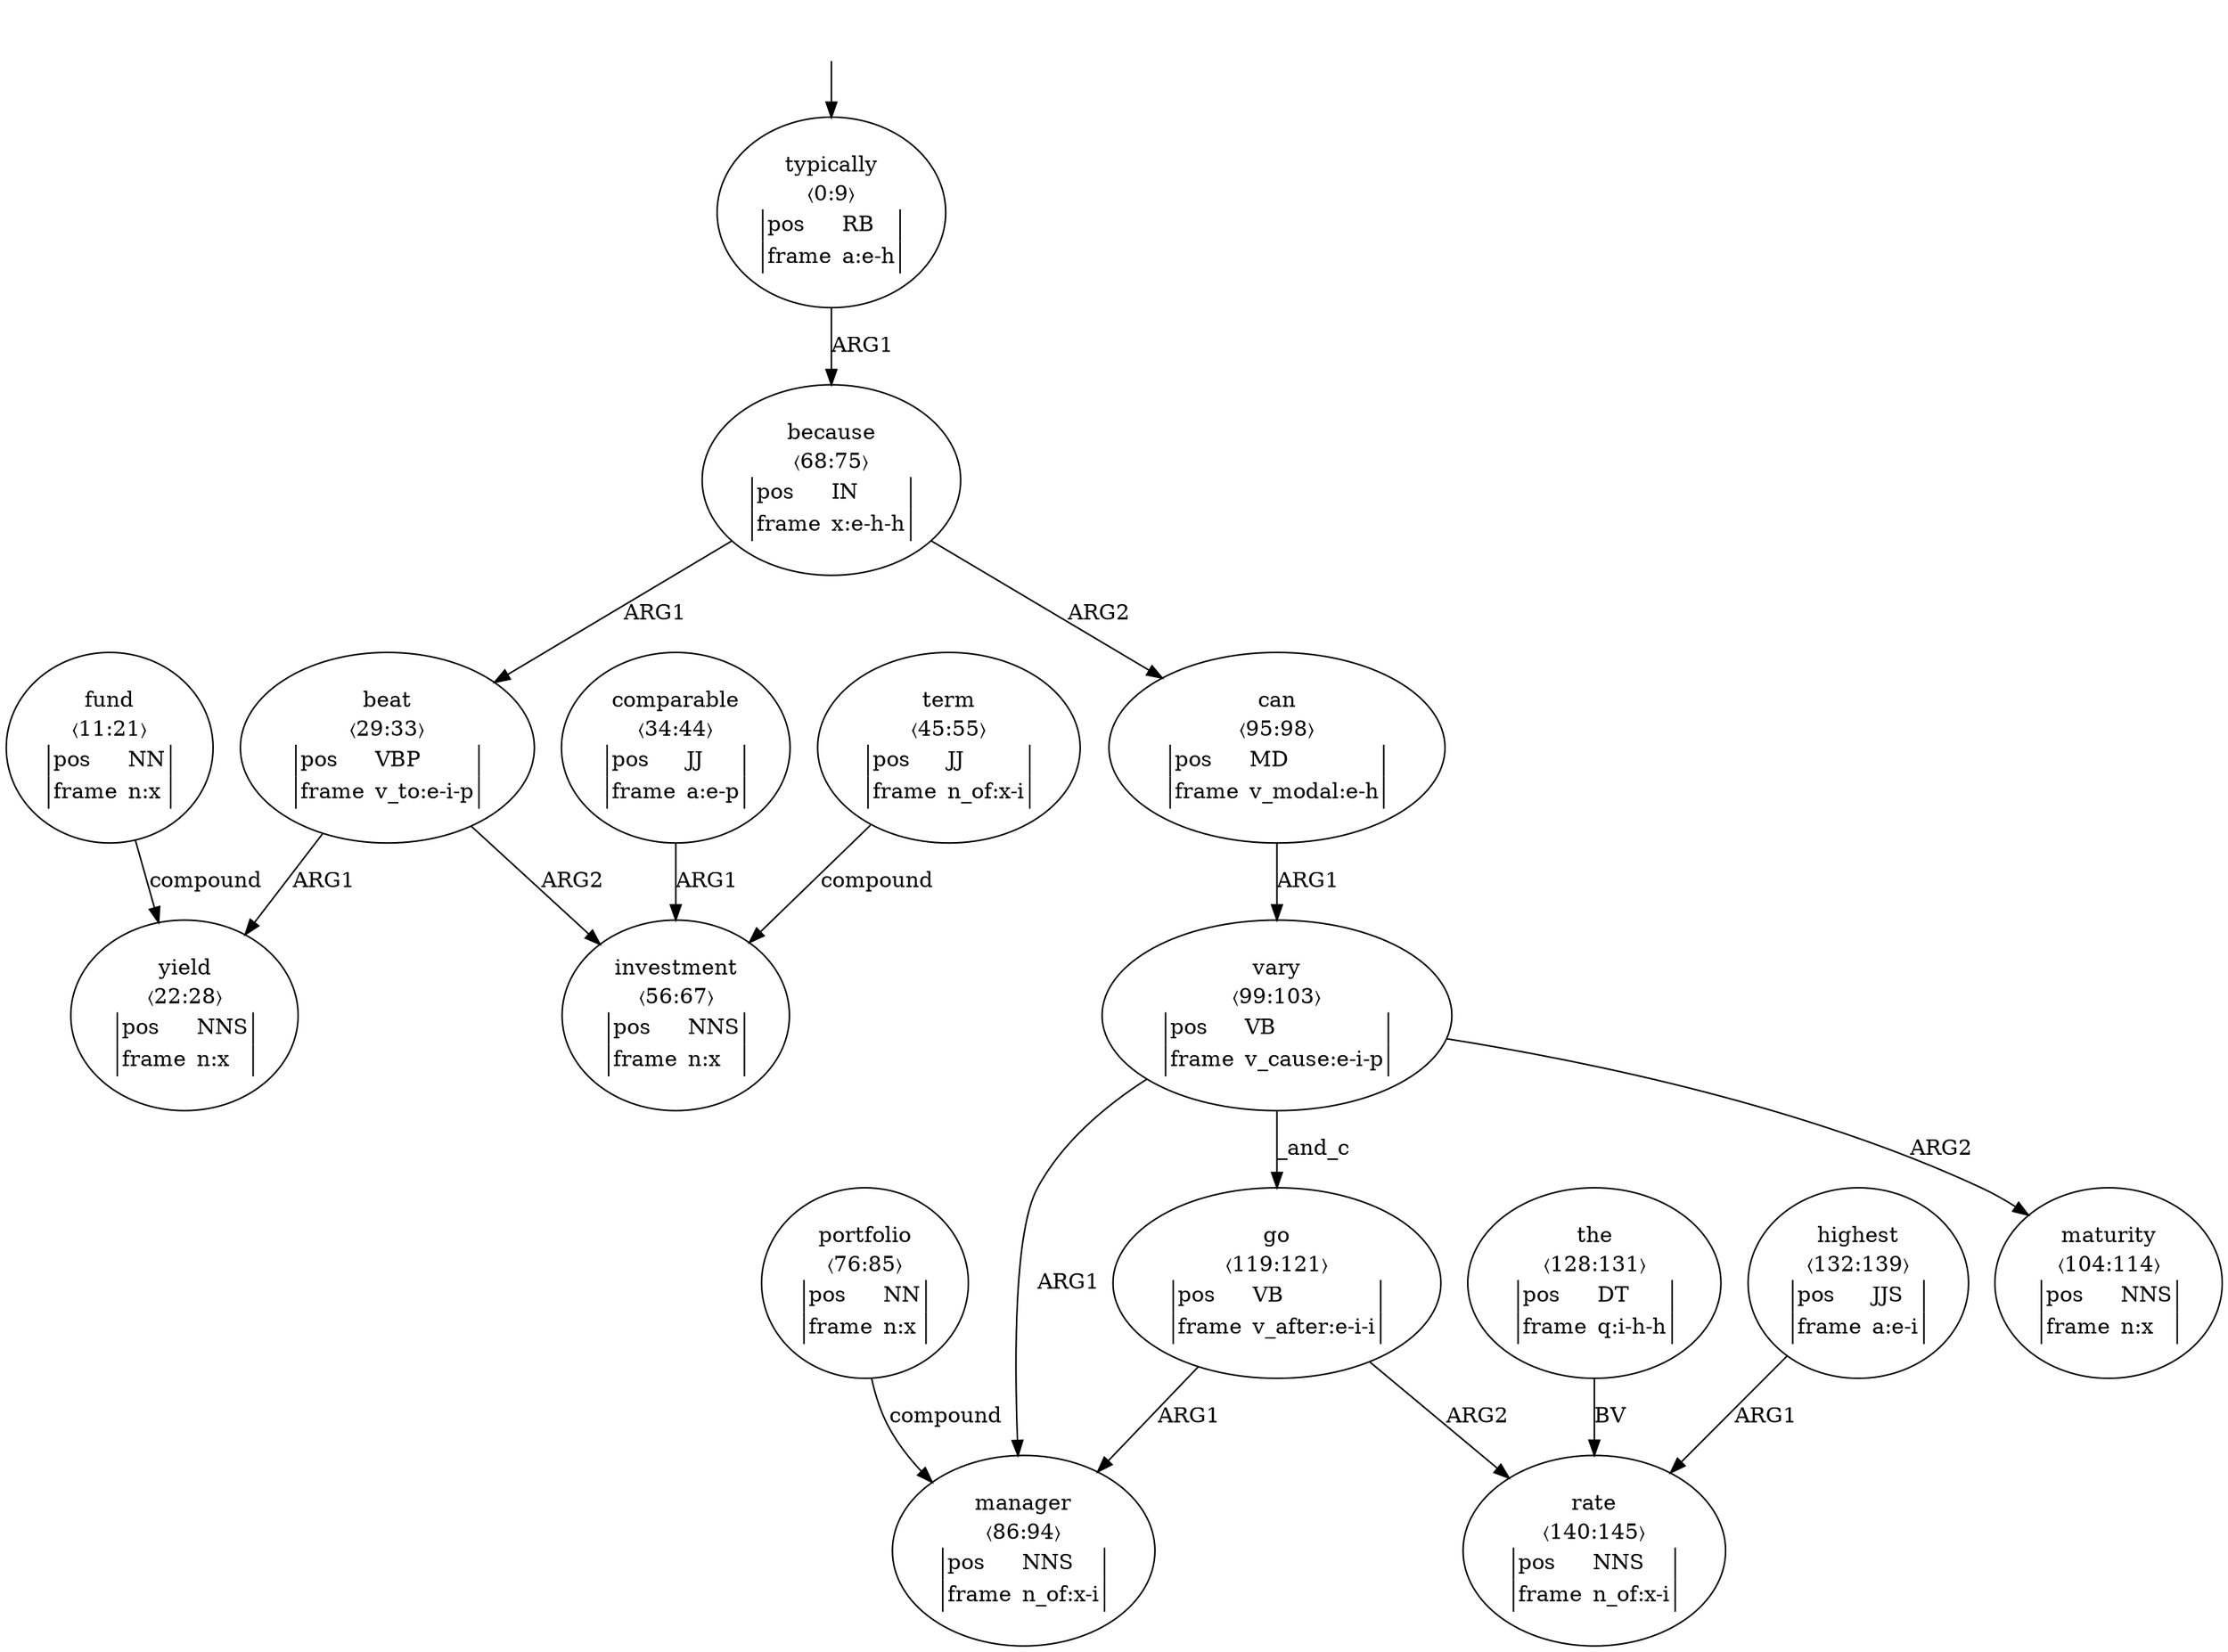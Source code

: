 digraph "20004012" {
  top [ style=invis ];
  top -> 0;
  0 [ label=<<table align="center" border="0" cellspacing="0"><tr><td colspan="2">typically</td></tr><tr><td colspan="2">〈0:9〉</td></tr><tr><td sides="l" border="1" align="left">pos</td><td sides="r" border="1" align="left">RB</td></tr><tr><td sides="l" border="1" align="left">frame</td><td sides="r" border="1" align="left">a:e-h</td></tr></table>> ];
  2 [ label=<<table align="center" border="0" cellspacing="0"><tr><td colspan="2">fund</td></tr><tr><td colspan="2">〈11:21〉</td></tr><tr><td sides="l" border="1" align="left">pos</td><td sides="r" border="1" align="left">NN</td></tr><tr><td sides="l" border="1" align="left">frame</td><td sides="r" border="1" align="left">n:x</td></tr></table>> ];
  3 [ label=<<table align="center" border="0" cellspacing="0"><tr><td colspan="2">yield</td></tr><tr><td colspan="2">〈22:28〉</td></tr><tr><td sides="l" border="1" align="left">pos</td><td sides="r" border="1" align="left">NNS</td></tr><tr><td sides="l" border="1" align="left">frame</td><td sides="r" border="1" align="left">n:x</td></tr></table>> ];
  4 [ label=<<table align="center" border="0" cellspacing="0"><tr><td colspan="2">beat</td></tr><tr><td colspan="2">〈29:33〉</td></tr><tr><td sides="l" border="1" align="left">pos</td><td sides="r" border="1" align="left">VBP</td></tr><tr><td sides="l" border="1" align="left">frame</td><td sides="r" border="1" align="left">v_to:e-i-p</td></tr></table>> ];
  5 [ label=<<table align="center" border="0" cellspacing="0"><tr><td colspan="2">comparable</td></tr><tr><td colspan="2">〈34:44〉</td></tr><tr><td sides="l" border="1" align="left">pos</td><td sides="r" border="1" align="left">JJ</td></tr><tr><td sides="l" border="1" align="left">frame</td><td sides="r" border="1" align="left">a:e-p</td></tr></table>> ];
  6 [ label=<<table align="center" border="0" cellspacing="0"><tr><td colspan="2">term</td></tr><tr><td colspan="2">〈45:55〉</td></tr><tr><td sides="l" border="1" align="left">pos</td><td sides="r" border="1" align="left">JJ</td></tr><tr><td sides="l" border="1" align="left">frame</td><td sides="r" border="1" align="left">n_of:x-i</td></tr></table>> ];
  7 [ label=<<table align="center" border="0" cellspacing="0"><tr><td colspan="2">investment</td></tr><tr><td colspan="2">〈56:67〉</td></tr><tr><td sides="l" border="1" align="left">pos</td><td sides="r" border="1" align="left">NNS</td></tr><tr><td sides="l" border="1" align="left">frame</td><td sides="r" border="1" align="left">n:x</td></tr></table>> ];
  8 [ label=<<table align="center" border="0" cellspacing="0"><tr><td colspan="2">because</td></tr><tr><td colspan="2">〈68:75〉</td></tr><tr><td sides="l" border="1" align="left">pos</td><td sides="r" border="1" align="left">IN</td></tr><tr><td sides="l" border="1" align="left">frame</td><td sides="r" border="1" align="left">x:e-h-h</td></tr></table>> ];
  9 [ label=<<table align="center" border="0" cellspacing="0"><tr><td colspan="2">portfolio</td></tr><tr><td colspan="2">〈76:85〉</td></tr><tr><td sides="l" border="1" align="left">pos</td><td sides="r" border="1" align="left">NN</td></tr><tr><td sides="l" border="1" align="left">frame</td><td sides="r" border="1" align="left">n:x</td></tr></table>> ];
  10 [ label=<<table align="center" border="0" cellspacing="0"><tr><td colspan="2">manager</td></tr><tr><td colspan="2">〈86:94〉</td></tr><tr><td sides="l" border="1" align="left">pos</td><td sides="r" border="1" align="left">NNS</td></tr><tr><td sides="l" border="1" align="left">frame</td><td sides="r" border="1" align="left">n_of:x-i</td></tr></table>> ];
  11 [ label=<<table align="center" border="0" cellspacing="0"><tr><td colspan="2">can</td></tr><tr><td colspan="2">〈95:98〉</td></tr><tr><td sides="l" border="1" align="left">pos</td><td sides="r" border="1" align="left">MD</td></tr><tr><td sides="l" border="1" align="left">frame</td><td sides="r" border="1" align="left">v_modal:e-h</td></tr></table>> ];
  12 [ label=<<table align="center" border="0" cellspacing="0"><tr><td colspan="2">vary</td></tr><tr><td colspan="2">〈99:103〉</td></tr><tr><td sides="l" border="1" align="left">pos</td><td sides="r" border="1" align="left">VB</td></tr><tr><td sides="l" border="1" align="left">frame</td><td sides="r" border="1" align="left">v_cause:e-i-p</td></tr></table>> ];
  13 [ label=<<table align="center" border="0" cellspacing="0"><tr><td colspan="2">maturity</td></tr><tr><td colspan="2">〈104:114〉</td></tr><tr><td sides="l" border="1" align="left">pos</td><td sides="r" border="1" align="left">NNS</td></tr><tr><td sides="l" border="1" align="left">frame</td><td sides="r" border="1" align="left">n:x</td></tr></table>> ];
  15 [ label=<<table align="center" border="0" cellspacing="0"><tr><td colspan="2">go</td></tr><tr><td colspan="2">〈119:121〉</td></tr><tr><td sides="l" border="1" align="left">pos</td><td sides="r" border="1" align="left">VB</td></tr><tr><td sides="l" border="1" align="left">frame</td><td sides="r" border="1" align="left">v_after:e-i-i</td></tr></table>> ];
  17 [ label=<<table align="center" border="0" cellspacing="0"><tr><td colspan="2">the</td></tr><tr><td colspan="2">〈128:131〉</td></tr><tr><td sides="l" border="1" align="left">pos</td><td sides="r" border="1" align="left">DT</td></tr><tr><td sides="l" border="1" align="left">frame</td><td sides="r" border="1" align="left">q:i-h-h</td></tr></table>> ];
  18 [ label=<<table align="center" border="0" cellspacing="0"><tr><td colspan="2">highest</td></tr><tr><td colspan="2">〈132:139〉</td></tr><tr><td sides="l" border="1" align="left">pos</td><td sides="r" border="1" align="left">JJS</td></tr><tr><td sides="l" border="1" align="left">frame</td><td sides="r" border="1" align="left">a:e-i</td></tr></table>> ];
  19 [ label=<<table align="center" border="0" cellspacing="0"><tr><td colspan="2">rate</td></tr><tr><td colspan="2">〈140:145〉</td></tr><tr><td sides="l" border="1" align="left">pos</td><td sides="r" border="1" align="left">NNS</td></tr><tr><td sides="l" border="1" align="left">frame</td><td sides="r" border="1" align="left">n_of:x-i</td></tr></table>> ];
  8 -> 11 [ label="ARG2" ];
  0 -> 8 [ label="ARG1" ];
  15 -> 10 [ label="ARG1" ];
  17 -> 19 [ label="BV" ];
  4 -> 7 [ label="ARG2" ];
  5 -> 7 [ label="ARG1" ];
  9 -> 10 [ label="compound" ];
  8 -> 4 [ label="ARG1" ];
  12 -> 13 [ label="ARG2" ];
  15 -> 19 [ label="ARG2" ];
  6 -> 7 [ label="compound" ];
  11 -> 12 [ label="ARG1" ];
  12 -> 15 [ label="_and_c" ];
  18 -> 19 [ label="ARG1" ];
  2 -> 3 [ label="compound" ];
  12 -> 10 [ label="ARG1" ];
  4 -> 3 [ label="ARG1" ];
}

